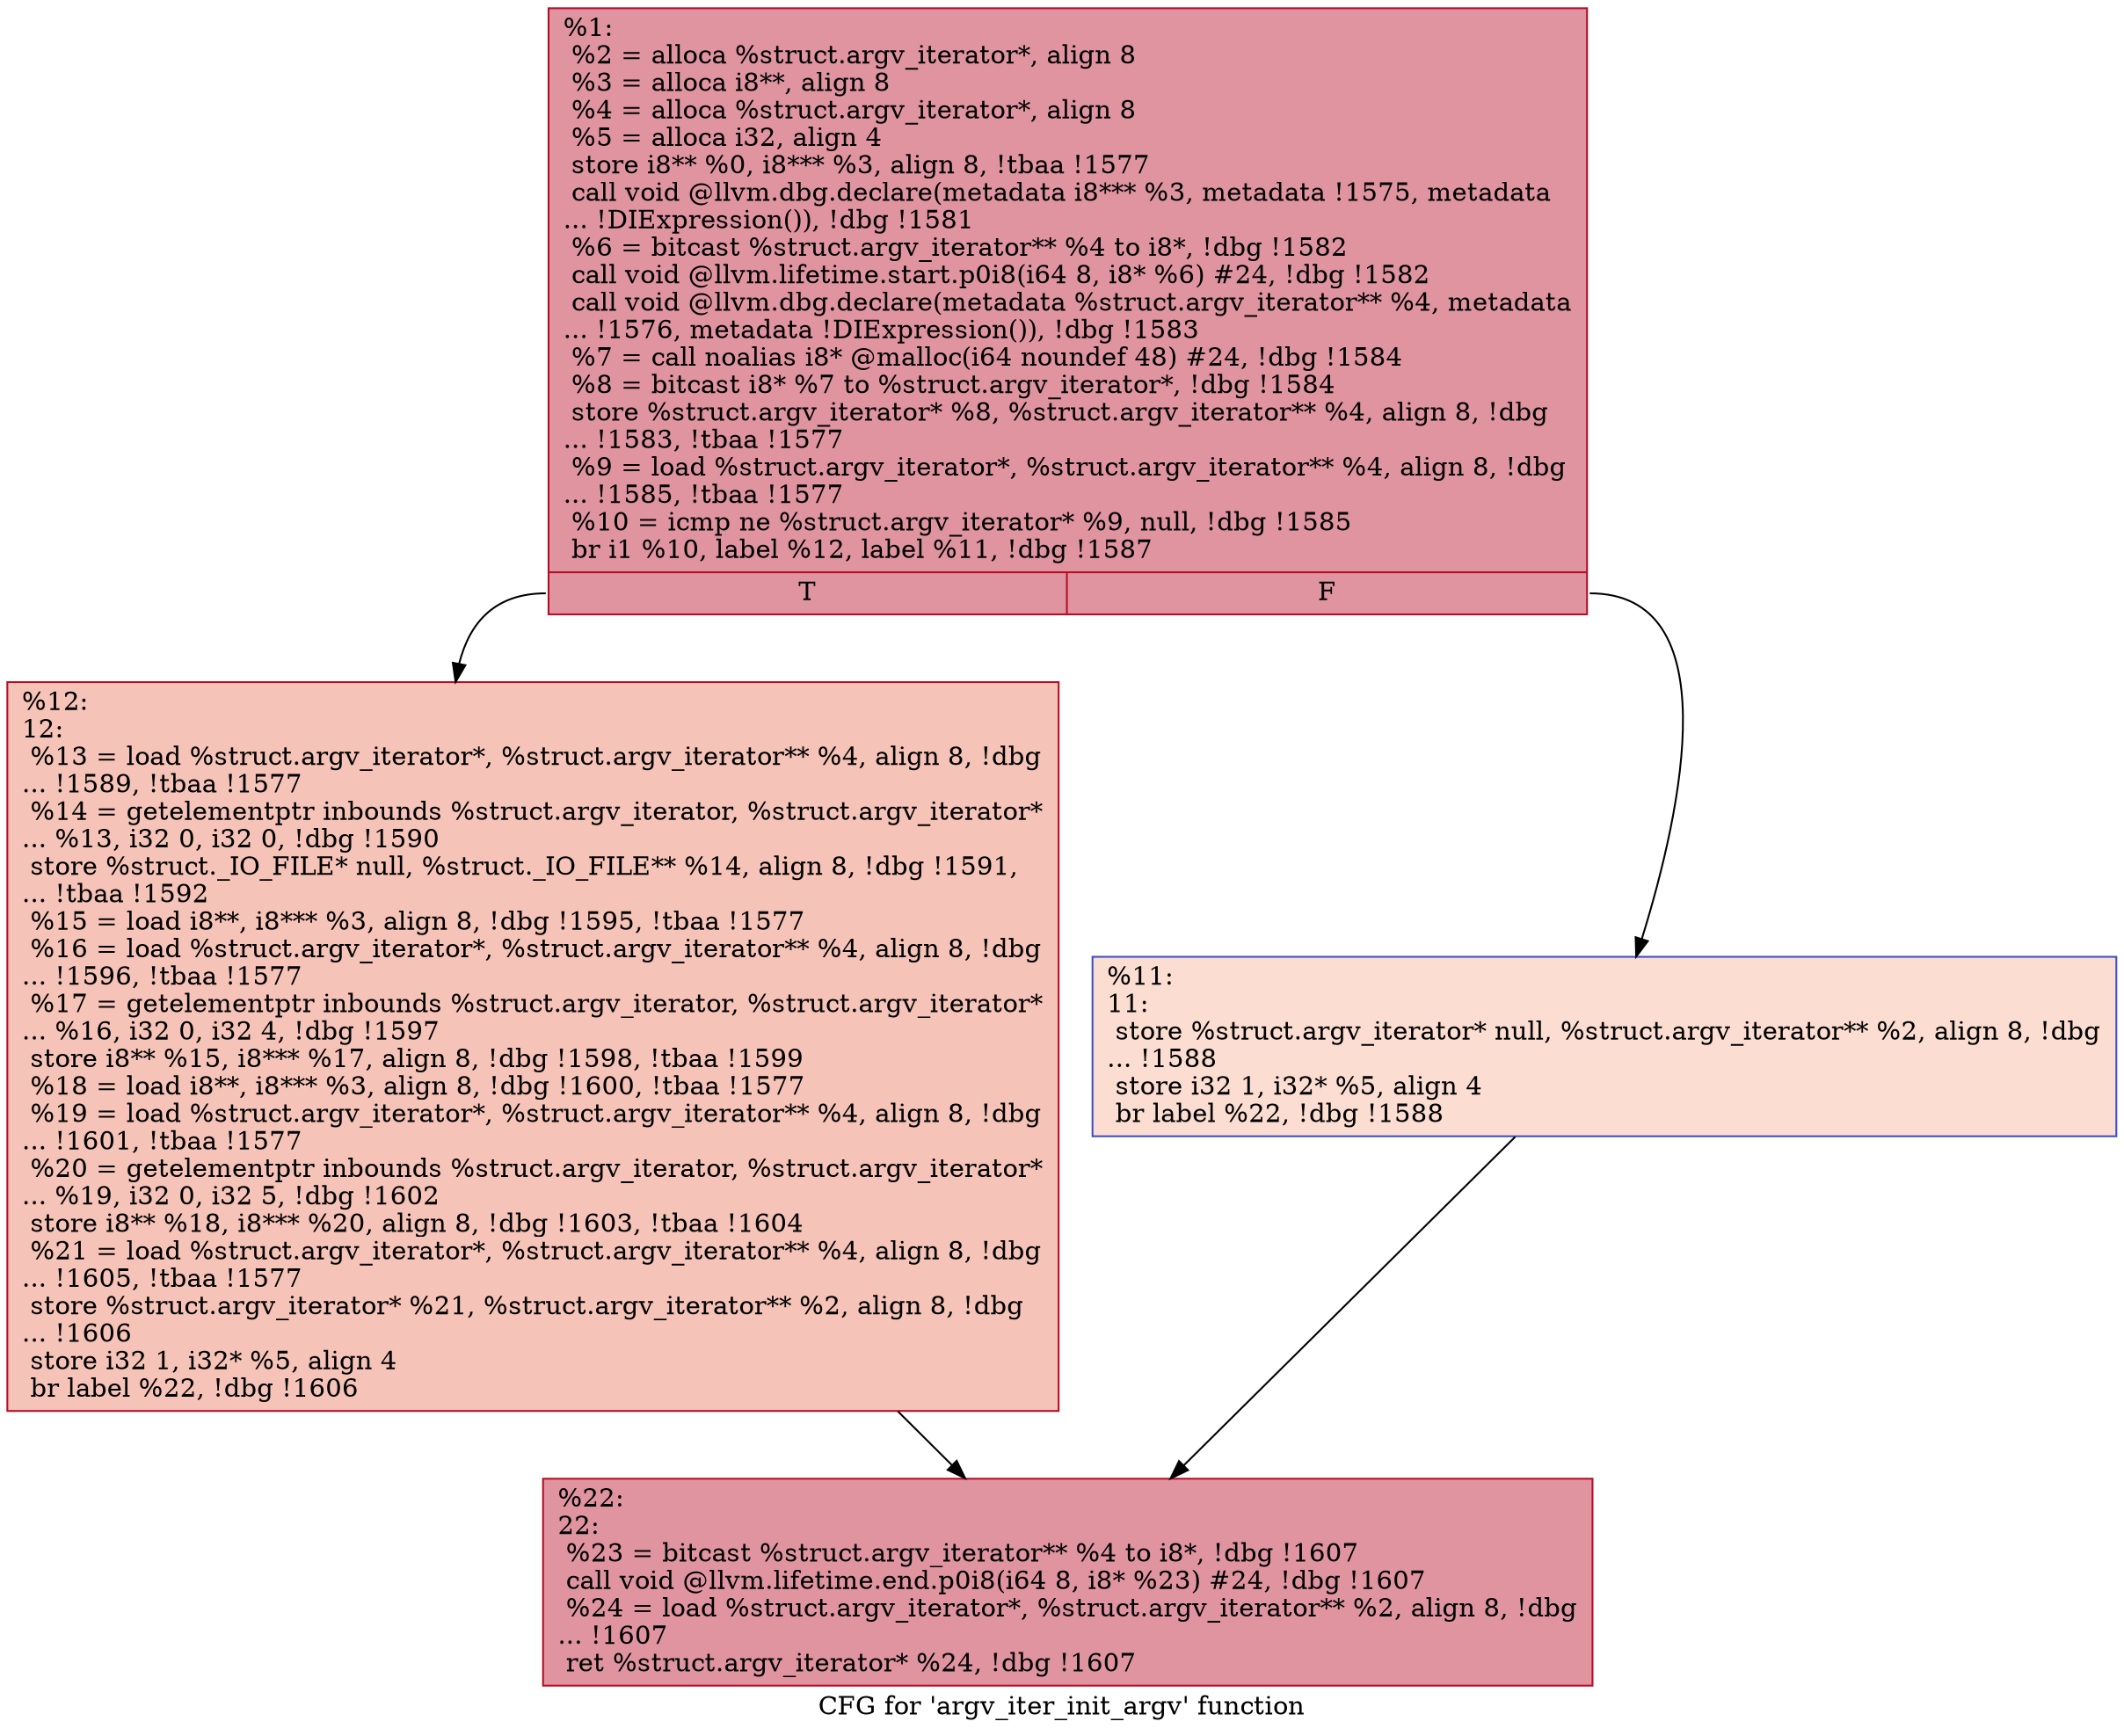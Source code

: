 digraph "CFG for 'argv_iter_init_argv' function" {
	label="CFG for 'argv_iter_init_argv' function";

	Node0x236f2e0 [shape=record,color="#b70d28ff", style=filled, fillcolor="#b70d2870",label="{%1:\l  %2 = alloca %struct.argv_iterator*, align 8\l  %3 = alloca i8**, align 8\l  %4 = alloca %struct.argv_iterator*, align 8\l  %5 = alloca i32, align 4\l  store i8** %0, i8*** %3, align 8, !tbaa !1577\l  call void @llvm.dbg.declare(metadata i8*** %3, metadata !1575, metadata\l... !DIExpression()), !dbg !1581\l  %6 = bitcast %struct.argv_iterator** %4 to i8*, !dbg !1582\l  call void @llvm.lifetime.start.p0i8(i64 8, i8* %6) #24, !dbg !1582\l  call void @llvm.dbg.declare(metadata %struct.argv_iterator** %4, metadata\l... !1576, metadata !DIExpression()), !dbg !1583\l  %7 = call noalias i8* @malloc(i64 noundef 48) #24, !dbg !1584\l  %8 = bitcast i8* %7 to %struct.argv_iterator*, !dbg !1584\l  store %struct.argv_iterator* %8, %struct.argv_iterator** %4, align 8, !dbg\l... !1583, !tbaa !1577\l  %9 = load %struct.argv_iterator*, %struct.argv_iterator** %4, align 8, !dbg\l... !1585, !tbaa !1577\l  %10 = icmp ne %struct.argv_iterator* %9, null, !dbg !1585\l  br i1 %10, label %12, label %11, !dbg !1587\l|{<s0>T|<s1>F}}"];
	Node0x236f2e0:s0 -> Node0x23c4400;
	Node0x236f2e0:s1 -> Node0x23c1710;
	Node0x23c1710 [shape=record,color="#3d50c3ff", style=filled, fillcolor="#f7b39670",label="{%11:\l11:                                               \l  store %struct.argv_iterator* null, %struct.argv_iterator** %2, align 8, !dbg\l... !1588\l  store i32 1, i32* %5, align 4\l  br label %22, !dbg !1588\l}"];
	Node0x23c1710 -> Node0x23c4450;
	Node0x23c4400 [shape=record,color="#b70d28ff", style=filled, fillcolor="#e8765c70",label="{%12:\l12:                                               \l  %13 = load %struct.argv_iterator*, %struct.argv_iterator** %4, align 8, !dbg\l... !1589, !tbaa !1577\l  %14 = getelementptr inbounds %struct.argv_iterator, %struct.argv_iterator*\l... %13, i32 0, i32 0, !dbg !1590\l  store %struct._IO_FILE* null, %struct._IO_FILE** %14, align 8, !dbg !1591,\l... !tbaa !1592\l  %15 = load i8**, i8*** %3, align 8, !dbg !1595, !tbaa !1577\l  %16 = load %struct.argv_iterator*, %struct.argv_iterator** %4, align 8, !dbg\l... !1596, !tbaa !1577\l  %17 = getelementptr inbounds %struct.argv_iterator, %struct.argv_iterator*\l... %16, i32 0, i32 4, !dbg !1597\l  store i8** %15, i8*** %17, align 8, !dbg !1598, !tbaa !1599\l  %18 = load i8**, i8*** %3, align 8, !dbg !1600, !tbaa !1577\l  %19 = load %struct.argv_iterator*, %struct.argv_iterator** %4, align 8, !dbg\l... !1601, !tbaa !1577\l  %20 = getelementptr inbounds %struct.argv_iterator, %struct.argv_iterator*\l... %19, i32 0, i32 5, !dbg !1602\l  store i8** %18, i8*** %20, align 8, !dbg !1603, !tbaa !1604\l  %21 = load %struct.argv_iterator*, %struct.argv_iterator** %4, align 8, !dbg\l... !1605, !tbaa !1577\l  store %struct.argv_iterator* %21, %struct.argv_iterator** %2, align 8, !dbg\l... !1606\l  store i32 1, i32* %5, align 4\l  br label %22, !dbg !1606\l}"];
	Node0x23c4400 -> Node0x23c4450;
	Node0x23c4450 [shape=record,color="#b70d28ff", style=filled, fillcolor="#b70d2870",label="{%22:\l22:                                               \l  %23 = bitcast %struct.argv_iterator** %4 to i8*, !dbg !1607\l  call void @llvm.lifetime.end.p0i8(i64 8, i8* %23) #24, !dbg !1607\l  %24 = load %struct.argv_iterator*, %struct.argv_iterator** %2, align 8, !dbg\l... !1607\l  ret %struct.argv_iterator* %24, !dbg !1607\l}"];
}
